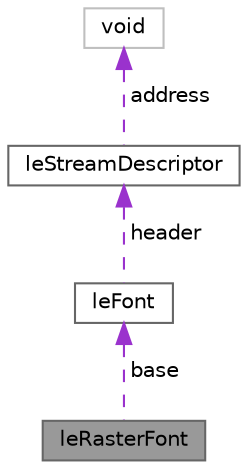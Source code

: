 digraph "leRasterFont"
{
 // INTERACTIVE_SVG=YES
 // LATEX_PDF_SIZE
  bgcolor="transparent";
  edge [fontname=Helvetica,fontsize=10,labelfontname=Helvetica,labelfontsize=10];
  node [fontname=Helvetica,fontsize=10,shape=box,height=0.2,width=0.4];
  Node1 [label="leRasterFont",height=0.2,width=0.4,color="gray40", fillcolor="grey60", style="filled", fontcolor="black",tooltip="This struct represents a rasterized font object."];
  Node2 -> Node1 [dir="back",color="darkorchid3",style="dashed",label=" base" ];
  Node2 [label="leFont",height=0.2,width=0.4,color="gray40", fillcolor="white", style="filled",URL="$structleFont.html",tooltip="This struct represents a font object."];
  Node3 -> Node2 [dir="back",color="darkorchid3",style="dashed",label=" header" ];
  Node3 [label="leStreamDescriptor",height=0.2,width=0.4,color="gray40", fillcolor="white", style="filled",URL="$structleStreamDescriptor.html",tooltip="This struct represents a stream descriptor."];
  Node4 -> Node3 [dir="back",color="darkorchid3",style="dashed",label=" address" ];
  Node4 [label="void",height=0.2,width=0.4,color="grey75", fillcolor="white", style="filled",tooltip=" "];
}
